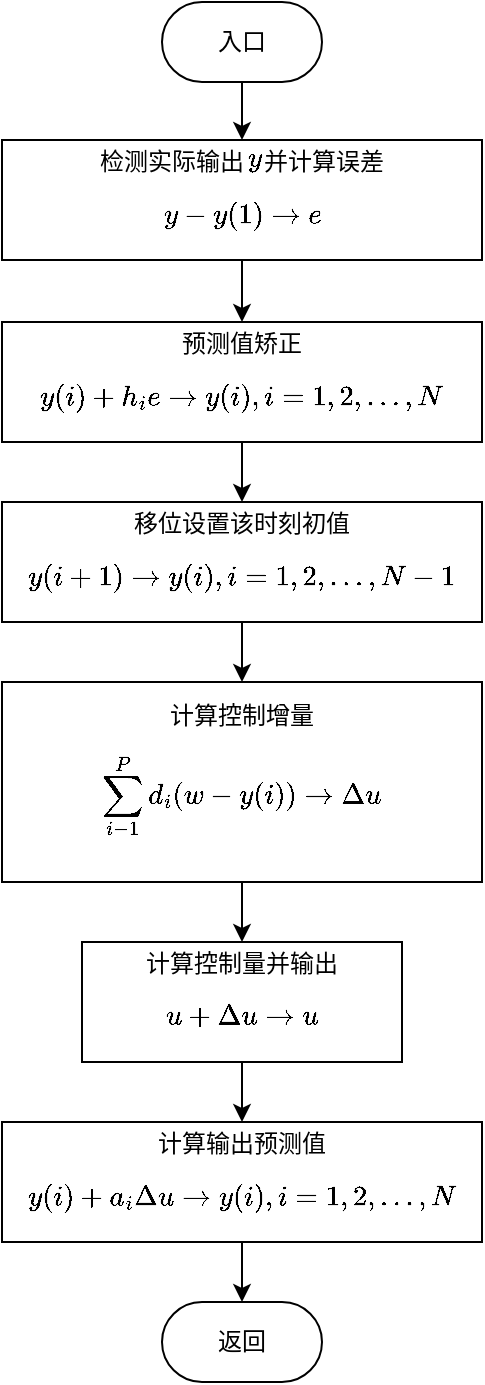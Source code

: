 <mxfile version="23.1.5" type="device">
  <diagram name="第 1 页" id="6MnDnmoGnUS4yCd519d_">
    <mxGraphModel dx="1194" dy="727" grid="0" gridSize="10" guides="1" tooltips="1" connect="1" arrows="1" fold="1" page="0" pageScale="1" pageWidth="1169" pageHeight="827" math="1" shadow="0">
      <root>
        <mxCell id="0" />
        <mxCell id="1" parent="0" />
        <mxCell id="tcNd-8XgJhyFCkH_7gRw-10" style="edgeStyle=orthogonalEdgeStyle;rounded=0;orthogonalLoop=1;jettySize=auto;html=1;exitX=0.5;exitY=1;exitDx=0;exitDy=0;" parent="1" source="tcNd-8XgJhyFCkH_7gRw-1" target="tcNd-8XgJhyFCkH_7gRw-4" edge="1">
          <mxGeometry relative="1" as="geometry" />
        </mxCell>
        <mxCell id="tcNd-8XgJhyFCkH_7gRw-1" value="入口" style="rounded=1;whiteSpace=wrap;html=1;arcSize=50;" parent="1" vertex="1">
          <mxGeometry x="360" y="30" width="80" height="40" as="geometry" />
        </mxCell>
        <mxCell id="tcNd-8XgJhyFCkH_7gRw-2" value="返回" style="rounded=1;whiteSpace=wrap;html=1;arcSize=50;" parent="1" vertex="1">
          <mxGeometry x="360" y="680" width="80" height="40" as="geometry" />
        </mxCell>
        <mxCell id="tcNd-8XgJhyFCkH_7gRw-12" style="edgeStyle=orthogonalEdgeStyle;rounded=0;orthogonalLoop=1;jettySize=auto;html=1;exitX=0.5;exitY=1;exitDx=0;exitDy=0;" parent="1" source="tcNd-8XgJhyFCkH_7gRw-4" target="tcNd-8XgJhyFCkH_7gRw-5" edge="1">
          <mxGeometry relative="1" as="geometry" />
        </mxCell>
        <mxCell id="tcNd-8XgJhyFCkH_7gRw-4" value="检测实际输出&amp;nbsp; &amp;nbsp;并计算误差&lt;br&gt;$$y-y(1) \rightarrow e$$" style="rounded=0;whiteSpace=wrap;html=1;" parent="1" vertex="1">
          <mxGeometry x="280" y="99" width="240" height="60" as="geometry" />
        </mxCell>
        <mxCell id="tcNd-8XgJhyFCkH_7gRw-13" style="edgeStyle=orthogonalEdgeStyle;rounded=0;orthogonalLoop=1;jettySize=auto;html=1;exitX=0.5;exitY=1;exitDx=0;exitDy=0;entryX=0.5;entryY=0;entryDx=0;entryDy=0;" parent="1" source="tcNd-8XgJhyFCkH_7gRw-5" target="tcNd-8XgJhyFCkH_7gRw-6" edge="1">
          <mxGeometry relative="1" as="geometry" />
        </mxCell>
        <mxCell id="tcNd-8XgJhyFCkH_7gRw-5" value="预测值矫正&lt;br&gt;$$y(i)+h_ie\rightarrow y(i), i = 1,2,...,N&lt;br&gt;$$" style="rounded=0;whiteSpace=wrap;html=1;" parent="1" vertex="1">
          <mxGeometry x="280" y="190" width="240" height="60" as="geometry" />
        </mxCell>
        <mxCell id="tcNd-8XgJhyFCkH_7gRw-14" style="edgeStyle=orthogonalEdgeStyle;rounded=0;orthogonalLoop=1;jettySize=auto;html=1;exitX=0.5;exitY=1;exitDx=0;exitDy=0;" parent="1" source="tcNd-8XgJhyFCkH_7gRw-6" target="tcNd-8XgJhyFCkH_7gRw-7" edge="1">
          <mxGeometry relative="1" as="geometry" />
        </mxCell>
        <mxCell id="tcNd-8XgJhyFCkH_7gRw-6" value="移位设置该时刻初值&lt;br&gt;$$y(i+1) \rightarrow y(i), i = 1,2,...,N-1&lt;br&gt;$$" style="rounded=0;whiteSpace=wrap;html=1;" parent="1" vertex="1">
          <mxGeometry x="280" y="280" width="240" height="60" as="geometry" />
        </mxCell>
        <mxCell id="tcNd-8XgJhyFCkH_7gRw-15" style="edgeStyle=orthogonalEdgeStyle;rounded=0;orthogonalLoop=1;jettySize=auto;html=1;exitX=0.5;exitY=1;exitDx=0;exitDy=0;" parent="1" source="tcNd-8XgJhyFCkH_7gRw-7" target="tcNd-8XgJhyFCkH_7gRw-8" edge="1">
          <mxGeometry relative="1" as="geometry" />
        </mxCell>
        <mxCell id="tcNd-8XgJhyFCkH_7gRw-7" value="计算控制增量&lt;br&gt;$$\sum_{i-1}^P d_i(w-y(i)) \rightarrow \Delta u&lt;br&gt;$$" style="rounded=0;whiteSpace=wrap;html=1;" parent="1" vertex="1">
          <mxGeometry x="280" y="370" width="240" height="100" as="geometry" />
        </mxCell>
        <mxCell id="tcNd-8XgJhyFCkH_7gRw-16" style="edgeStyle=orthogonalEdgeStyle;rounded=0;orthogonalLoop=1;jettySize=auto;html=1;exitX=0.5;exitY=1;exitDx=0;exitDy=0;" parent="1" source="tcNd-8XgJhyFCkH_7gRw-8" target="tcNd-8XgJhyFCkH_7gRw-9" edge="1">
          <mxGeometry relative="1" as="geometry" />
        </mxCell>
        <mxCell id="tcNd-8XgJhyFCkH_7gRw-8" value="计算控制量并输出&lt;br&gt;$$u + \Delta u \rightarrow u$$" style="rounded=0;whiteSpace=wrap;html=1;" parent="1" vertex="1">
          <mxGeometry x="320" y="500" width="160" height="60" as="geometry" />
        </mxCell>
        <mxCell id="tcNd-8XgJhyFCkH_7gRw-17" style="edgeStyle=orthogonalEdgeStyle;rounded=0;orthogonalLoop=1;jettySize=auto;html=1;exitX=0.5;exitY=1;exitDx=0;exitDy=0;" parent="1" source="tcNd-8XgJhyFCkH_7gRw-9" target="tcNd-8XgJhyFCkH_7gRw-2" edge="1">
          <mxGeometry relative="1" as="geometry" />
        </mxCell>
        <mxCell id="tcNd-8XgJhyFCkH_7gRw-9" value="计算输出预测值&lt;br&gt;$$y(i) + a_i \Delta u \rightarrow y(i), i = 1,2,...,N&lt;br&gt;$$" style="rounded=0;whiteSpace=wrap;html=1;" parent="1" vertex="1">
          <mxGeometry x="280" y="590" width="240" height="60" as="geometry" />
        </mxCell>
        <mxCell id="tcNd-8XgJhyFCkH_7gRw-11" value="$$y$$" style="text;html=1;align=center;verticalAlign=middle;resizable=0;points=[];autosize=1;strokeColor=none;fillColor=none;" parent="1" vertex="1">
          <mxGeometry x="380" y="95" width="51" height="26" as="geometry" />
        </mxCell>
      </root>
    </mxGraphModel>
  </diagram>
</mxfile>
